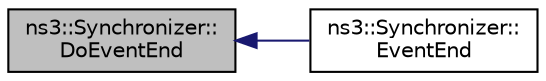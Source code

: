 digraph "ns3::Synchronizer::DoEventEnd"
{
  edge [fontname="Helvetica",fontsize="10",labelfontname="Helvetica",labelfontsize="10"];
  node [fontname="Helvetica",fontsize="10",shape=record];
  rankdir="LR";
  Node1 [label="ns3::Synchronizer::\lDoEventEnd",height=0.2,width=0.4,color="black", fillcolor="grey75", style="filled", fontcolor="black"];
  Node1 -> Node2 [dir="back",color="midnightblue",fontsize="10",style="solid"];
  Node2 [label="ns3::Synchronizer::\lEventEnd",height=0.2,width=0.4,color="black", fillcolor="white", style="filled",URL="$df/d6a/classns3_1_1Synchronizer.html#a2260b7a21248f210e9e99bfbc37ca255",tooltip="Ask the synchronizer to return the time step between the instant remembered during EventStart and now..."];
}
